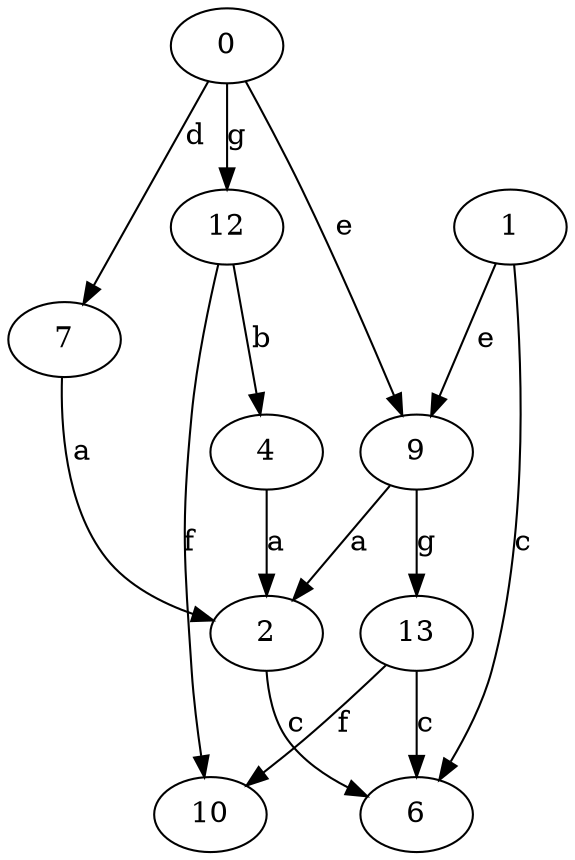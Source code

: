 strict digraph  {
2;
4;
0;
6;
7;
9;
10;
12;
1;
13;
2 -> 6  [label=c];
4 -> 2  [label=a];
0 -> 7  [label=d];
0 -> 9  [label=e];
0 -> 12  [label=g];
7 -> 2  [label=a];
9 -> 2  [label=a];
9 -> 13  [label=g];
12 -> 4  [label=b];
12 -> 10  [label=f];
1 -> 6  [label=c];
1 -> 9  [label=e];
13 -> 6  [label=c];
13 -> 10  [label=f];
}
